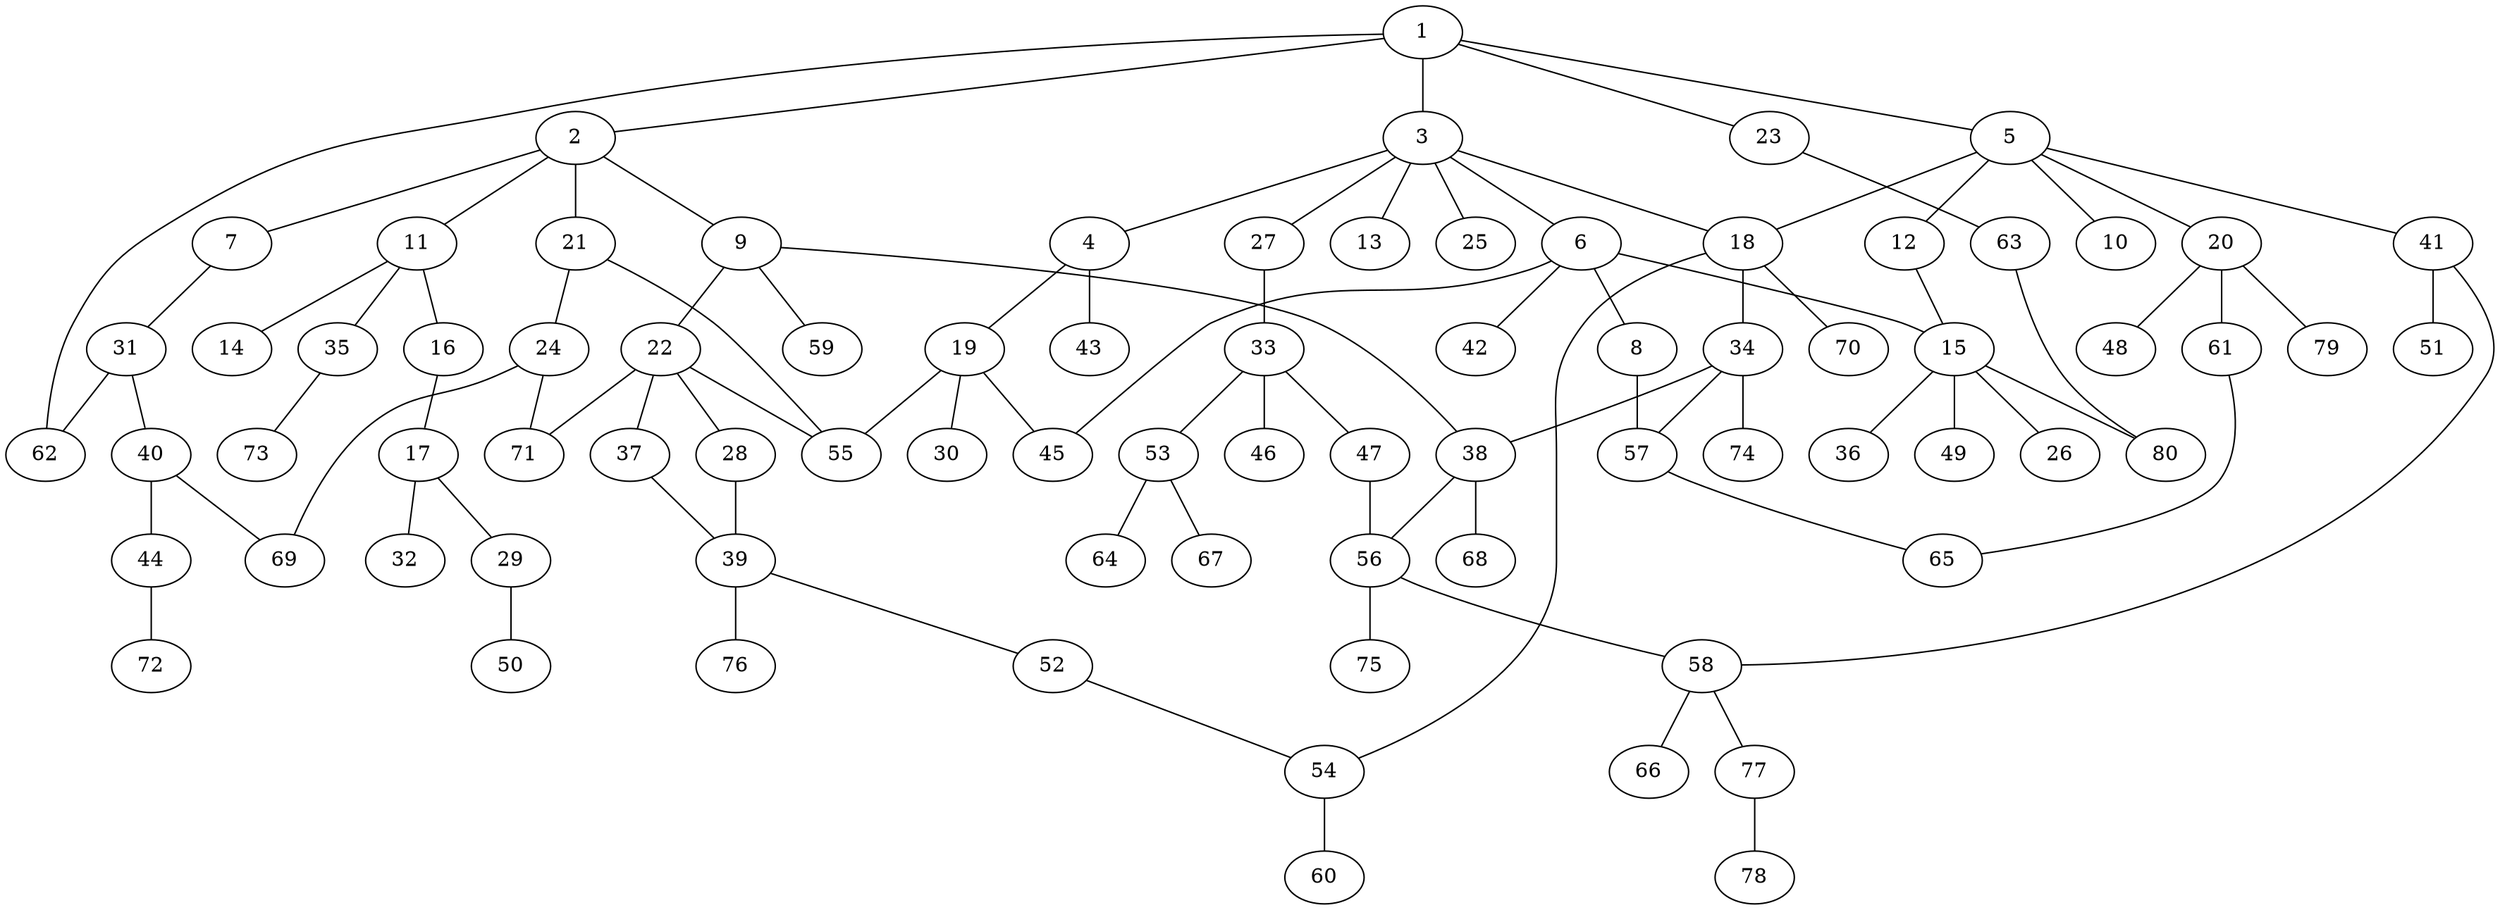 graph graphname {1--2
1--3
1--5
1--23
1--62
2--7
2--9
2--11
2--21
3--4
3--6
3--13
3--18
3--25
3--27
4--19
4--43
5--10
5--12
5--18
5--20
5--41
6--8
6--15
6--42
6--45
7--31
8--57
9--22
9--38
9--59
11--14
11--16
11--35
12--15
15--26
15--36
15--49
15--80
16--17
17--29
17--32
18--34
18--54
18--70
19--30
19--45
19--55
20--48
20--61
20--79
21--24
21--55
22--28
22--37
22--55
22--71
23--63
24--69
24--71
27--33
28--39
29--50
31--40
31--62
33--46
33--47
33--53
34--38
34--57
34--74
35--73
37--39
38--56
38--68
39--52
39--76
40--44
40--69
41--51
41--58
44--72
47--56
52--54
53--64
53--67
54--60
56--58
56--75
57--65
58--66
58--77
61--65
63--80
77--78
}